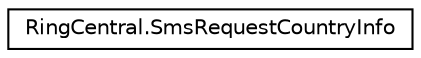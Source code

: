 digraph "Graphical Class Hierarchy"
{
 // LATEX_PDF_SIZE
  edge [fontname="Helvetica",fontsize="10",labelfontname="Helvetica",labelfontsize="10"];
  node [fontname="Helvetica",fontsize="10",shape=record];
  rankdir="LR";
  Node0 [label="RingCentral.SmsRequestCountryInfo",height=0.2,width=0.4,color="black", fillcolor="white", style="filled",URL="$classRingCentral_1_1SmsRequestCountryInfo.html",tooltip="Target number country information. Either id or isoCode can be specified."];
}
